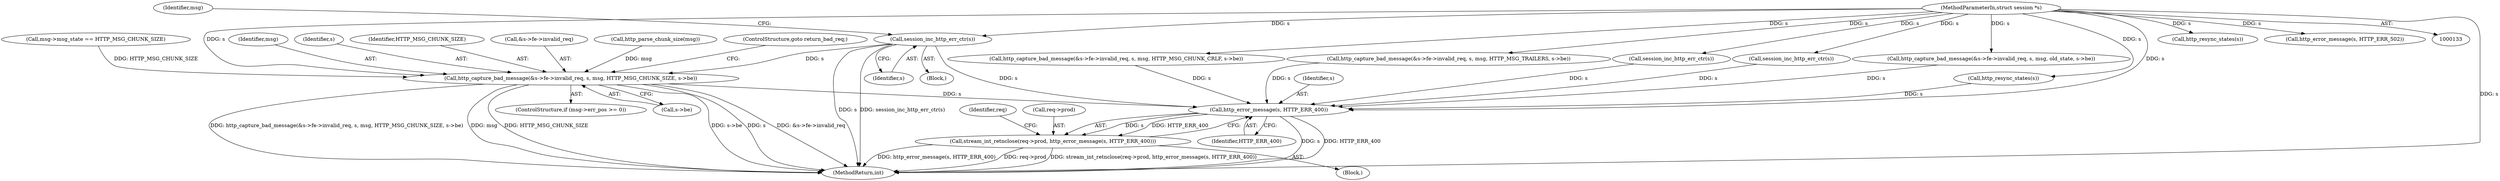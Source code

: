 digraph "0_haproxy_b4d05093bc89f71377230228007e69a1434c1a0c_0@pointer" {
"1000379" [label="(Call,session_inc_http_err_ctr(s))"];
"1000134" [label="(MethodParameterIn,struct session *s)"];
"1000387" [label="(Call,http_capture_bad_message(&s->fe->invalid_req, s, msg, HTTP_MSG_CHUNK_SIZE, s->be))"];
"1000835" [label="(Call,http_error_message(s, HTTP_ERR_400))"];
"1000831" [label="(Call,stream_int_retnclose(req->prod, http_error_message(s, HTTP_ERR_400)))"];
"1000433" [label="(Call,http_capture_bad_message(&s->fe->invalid_req, s, msg, HTTP_MSG_CHUNK_CRLF, s->be))"];
"1000837" [label="(Identifier,HTTP_ERR_400)"];
"1000479" [label="(Call,http_capture_bad_message(&s->fe->invalid_req, s, msg, HTTP_MSG_TRAILERS, s->be))"];
"1000471" [label="(Call,session_inc_http_err_ctr(s))"];
"1000835" [label="(Call,http_error_message(s, HTTP_ERR_400))"];
"1000395" [label="(Identifier,msg)"];
"1000394" [label="(Identifier,s)"];
"1000197" [label="(Call,http_resync_states(s))"];
"1000425" [label="(Call,session_inc_http_err_ctr(s))"];
"1000380" [label="(Identifier,s)"];
"1000396" [label="(Identifier,HTTP_MSG_CHUNK_SIZE)"];
"1000836" [label="(Identifier,s)"];
"1000840" [label="(Identifier,req)"];
"1000379" [label="(Call,session_inc_http_err_ctr(s))"];
"1000387" [label="(Call,http_capture_bad_message(&s->fe->invalid_req, s, msg, HTTP_MSG_CHUNK_SIZE, s->be))"];
"1001006" [label="(MethodReturn,int)"];
"1000388" [label="(Call,&s->fe->invalid_req)"];
"1000831" [label="(Call,stream_int_retnclose(req->prod, http_error_message(s, HTTP_ERR_400)))"];
"1000825" [label="(Block,)"];
"1000366" [label="(Call,http_parse_chunk_size(msg))"];
"1000400" [label="(ControlStructure,goto return_bad_req;)"];
"1000378" [label="(Block,)"];
"1000381" [label="(ControlStructure,if (msg->err_pos >= 0))"];
"1000134" [label="(MethodParameterIn,struct session *s)"];
"1000832" [label="(Call,req->prod)"];
"1000384" [label="(Identifier,msg)"];
"1000574" [label="(Call,http_capture_bad_message(&s->fe->invalid_req, s, msg, old_state, s->be))"];
"1000397" [label="(Call,s->be)"];
"1000357" [label="(Call,msg->msg_state == HTTP_MSG_CHUNK_SIZE)"];
"1000920" [label="(Call,http_error_message(s, HTTP_ERR_502))"];
"1000549" [label="(Call,http_resync_states(s))"];
"1000379" -> "1000378"  [label="AST: "];
"1000379" -> "1000380"  [label="CFG: "];
"1000380" -> "1000379"  [label="AST: "];
"1000384" -> "1000379"  [label="CFG: "];
"1000379" -> "1001006"  [label="DDG: s"];
"1000379" -> "1001006"  [label="DDG: session_inc_http_err_ctr(s)"];
"1000134" -> "1000379"  [label="DDG: s"];
"1000379" -> "1000387"  [label="DDG: s"];
"1000379" -> "1000835"  [label="DDG: s"];
"1000134" -> "1000133"  [label="AST: "];
"1000134" -> "1001006"  [label="DDG: s"];
"1000134" -> "1000197"  [label="DDG: s"];
"1000134" -> "1000387"  [label="DDG: s"];
"1000134" -> "1000425"  [label="DDG: s"];
"1000134" -> "1000433"  [label="DDG: s"];
"1000134" -> "1000471"  [label="DDG: s"];
"1000134" -> "1000479"  [label="DDG: s"];
"1000134" -> "1000549"  [label="DDG: s"];
"1000134" -> "1000574"  [label="DDG: s"];
"1000134" -> "1000835"  [label="DDG: s"];
"1000134" -> "1000920"  [label="DDG: s"];
"1000387" -> "1000381"  [label="AST: "];
"1000387" -> "1000397"  [label="CFG: "];
"1000388" -> "1000387"  [label="AST: "];
"1000394" -> "1000387"  [label="AST: "];
"1000395" -> "1000387"  [label="AST: "];
"1000396" -> "1000387"  [label="AST: "];
"1000397" -> "1000387"  [label="AST: "];
"1000400" -> "1000387"  [label="CFG: "];
"1000387" -> "1001006"  [label="DDG: HTTP_MSG_CHUNK_SIZE"];
"1000387" -> "1001006"  [label="DDG: s->be"];
"1000387" -> "1001006"  [label="DDG: s"];
"1000387" -> "1001006"  [label="DDG: &s->fe->invalid_req"];
"1000387" -> "1001006"  [label="DDG: http_capture_bad_message(&s->fe->invalid_req, s, msg, HTTP_MSG_CHUNK_SIZE, s->be)"];
"1000387" -> "1001006"  [label="DDG: msg"];
"1000366" -> "1000387"  [label="DDG: msg"];
"1000357" -> "1000387"  [label="DDG: HTTP_MSG_CHUNK_SIZE"];
"1000387" -> "1000835"  [label="DDG: s"];
"1000835" -> "1000831"  [label="AST: "];
"1000835" -> "1000837"  [label="CFG: "];
"1000836" -> "1000835"  [label="AST: "];
"1000837" -> "1000835"  [label="AST: "];
"1000831" -> "1000835"  [label="CFG: "];
"1000835" -> "1001006"  [label="DDG: s"];
"1000835" -> "1001006"  [label="DDG: HTTP_ERR_400"];
"1000835" -> "1000831"  [label="DDG: s"];
"1000835" -> "1000831"  [label="DDG: HTTP_ERR_400"];
"1000549" -> "1000835"  [label="DDG: s"];
"1000479" -> "1000835"  [label="DDG: s"];
"1000471" -> "1000835"  [label="DDG: s"];
"1000433" -> "1000835"  [label="DDG: s"];
"1000574" -> "1000835"  [label="DDG: s"];
"1000425" -> "1000835"  [label="DDG: s"];
"1000831" -> "1000825"  [label="AST: "];
"1000832" -> "1000831"  [label="AST: "];
"1000840" -> "1000831"  [label="CFG: "];
"1000831" -> "1001006"  [label="DDG: http_error_message(s, HTTP_ERR_400)"];
"1000831" -> "1001006"  [label="DDG: req->prod"];
"1000831" -> "1001006"  [label="DDG: stream_int_retnclose(req->prod, http_error_message(s, HTTP_ERR_400))"];
}
